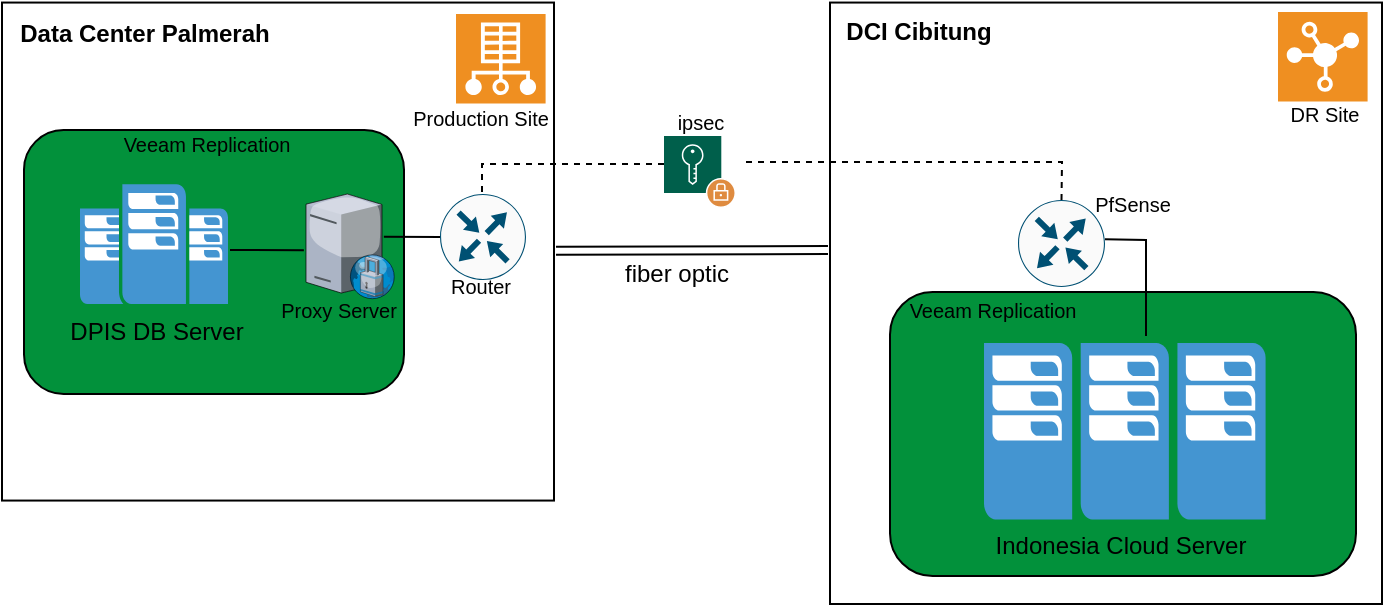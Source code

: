 <mxfile version="20.2.7" type="github">
  <diagram id="gJglTT8E4WTCVQhx8afm" name="Page-1">
    <mxGraphModel dx="918" dy="505" grid="0" gridSize="10" guides="1" tooltips="1" connect="1" arrows="1" fold="1" page="1" pageScale="1" pageWidth="850" pageHeight="1100" math="0" shadow="0">
      <root>
        <mxCell id="0" />
        <mxCell id="1" parent="0" />
        <mxCell id="0rOF9EZ3HCnSU4P0p_L--8" value="" style="rounded=0;whiteSpace=wrap;html=1;" parent="1" vertex="1">
          <mxGeometry x="78" y="697.28" width="276" height="249" as="geometry" />
        </mxCell>
        <mxCell id="0rOF9EZ3HCnSU4P0p_L--9" value="&lt;b&gt;Data Center Palmerah&lt;/b&gt;" style="text;html=1;resizable=0;autosize=1;align=center;verticalAlign=middle;points=[];fillColor=none;strokeColor=none;rounded=0;" parent="1" vertex="1">
          <mxGeometry x="77" y="700" width="143" height="26" as="geometry" />
        </mxCell>
        <mxCell id="0rOF9EZ3HCnSU4P0p_L--10" value="" style="rounded=0;whiteSpace=wrap;html=1;" parent="1" vertex="1">
          <mxGeometry x="492" y="697.28" width="276" height="300.72" as="geometry" />
        </mxCell>
        <mxCell id="0rOF9EZ3HCnSU4P0p_L--13" value="&lt;b&gt;DCI Cibitung&lt;/b&gt;" style="text;html=1;resizable=0;autosize=1;align=center;verticalAlign=middle;points=[];fillColor=none;strokeColor=none;rounded=0;" parent="1" vertex="1">
          <mxGeometry x="490" y="699.28" width="91" height="26" as="geometry" />
        </mxCell>
        <mxCell id="0rOF9EZ3HCnSU4P0p_L--15" value="" style="pointerEvents=1;shadow=0;dashed=0;html=1;strokeColor=none;fillColor=#EF8F21;labelPosition=center;verticalLabelPosition=bottom;verticalAlign=top;align=center;outlineConnect=0;shape=mxgraph.veeam.dr_site;" parent="1" vertex="1">
          <mxGeometry x="716" y="702" width="44.8" height="44.8" as="geometry" />
        </mxCell>
        <mxCell id="0rOF9EZ3HCnSU4P0p_L--16" value="" style="pointerEvents=1;shadow=0;dashed=0;html=1;strokeColor=none;fillColor=#EF8F21;labelPosition=center;verticalLabelPosition=bottom;verticalAlign=top;align=center;outlineConnect=0;shape=mxgraph.veeam.production_site;" parent="1" vertex="1">
          <mxGeometry x="305" y="703" width="44.8" height="44.8" as="geometry" />
        </mxCell>
        <mxCell id="0rOF9EZ3HCnSU4P0p_L--21" value="fiber optic" style="text;html=1;resizable=0;autosize=1;align=center;verticalAlign=middle;points=[];fillColor=none;strokeColor=none;rounded=0;" parent="1" vertex="1">
          <mxGeometry x="380" y="820" width="70" height="26" as="geometry" />
        </mxCell>
        <mxCell id="0rOF9EZ3HCnSU4P0p_L--22" value="" style="shape=link;html=1;rounded=0;" parent="1" edge="1">
          <mxGeometry width="100" relative="1" as="geometry">
            <mxPoint x="355" y="821.387" as="sourcePoint" />
            <mxPoint x="491" y="821" as="targetPoint" />
          </mxGeometry>
        </mxCell>
        <mxCell id="0rOF9EZ3HCnSU4P0p_L--23" value="" style="sketch=0;pointerEvents=1;shadow=0;dashed=0;html=1;strokeColor=none;fillColor=#005F4B;labelPosition=center;verticalLabelPosition=bottom;verticalAlign=top;align=center;outlineConnect=0;shape=mxgraph.veeam2.encryption_key;" parent="1" vertex="1">
          <mxGeometry x="409" y="764" width="36" height="36" as="geometry" />
        </mxCell>
        <mxCell id="0rOF9EZ3HCnSU4P0p_L--24" value="" style="sketch=0;points=[[0.5,0,0],[1,0.5,0],[0.5,1,0],[0,0.5,0],[0.145,0.145,0],[0.856,0.145,0],[0.855,0.856,0],[0.145,0.855,0]];verticalLabelPosition=bottom;html=1;verticalAlign=top;aspect=fixed;align=center;pointerEvents=1;shape=mxgraph.cisco19.rect;prIcon=router;fillColor=#FAFAFA;strokeColor=#005073;" parent="1" vertex="1">
          <mxGeometry x="297" y="793" width="43" height="43" as="geometry" />
        </mxCell>
        <mxCell id="0rOF9EZ3HCnSU4P0p_L--27" value="" style="endArrow=none;dashed=1;html=1;rounded=0;" parent="1" edge="1">
          <mxGeometry width="50" height="50" relative="1" as="geometry">
            <mxPoint x="318" y="792" as="sourcePoint" />
            <mxPoint x="409" y="778" as="targetPoint" />
            <Array as="points">
              <mxPoint x="318" y="778" />
            </Array>
          </mxGeometry>
        </mxCell>
        <mxCell id="0rOF9EZ3HCnSU4P0p_L--28" value="" style="endArrow=none;dashed=1;html=1;rounded=0;exitX=0.5;exitY=0;exitDx=0;exitDy=0;exitPerimeter=0;" parent="1" source="0rOF9EZ3HCnSU4P0p_L--26" edge="1">
          <mxGeometry width="50" height="50" relative="1" as="geometry">
            <mxPoint x="305.5" y="806" as="sourcePoint" />
            <mxPoint x="448" y="777" as="targetPoint" />
            <Array as="points">
              <mxPoint x="608" y="777" />
            </Array>
          </mxGeometry>
        </mxCell>
        <mxCell id="0rOF9EZ3HCnSU4P0p_L--33" value="&lt;font style=&quot;font-size: 10px;&quot;&gt;Production Site&lt;/font&gt;" style="text;html=1;resizable=0;autosize=1;align=center;verticalAlign=middle;points=[];fillColor=none;strokeColor=none;rounded=0;" parent="1" vertex="1">
          <mxGeometry x="274" y="742" width="86" height="26" as="geometry" />
        </mxCell>
        <mxCell id="0rOF9EZ3HCnSU4P0p_L--34" value="&lt;font style=&quot;font-size: 10px;&quot;&gt;DR Site&lt;/font&gt;" style="text;html=1;resizable=0;autosize=1;align=center;verticalAlign=middle;points=[];fillColor=none;strokeColor=none;rounded=0;" parent="1" vertex="1">
          <mxGeometry x="713.4" y="740" width="52" height="26" as="geometry" />
        </mxCell>
        <mxCell id="0rOF9EZ3HCnSU4P0p_L--36" value="" style="rounded=1;whiteSpace=wrap;html=1;fontSize=10;fillColor=#02913B;" parent="1" vertex="1">
          <mxGeometry x="89" y="761" width="190" height="132" as="geometry" />
        </mxCell>
        <mxCell id="0rOF9EZ3HCnSU4P0p_L--7" value="DPIS DB Server" style="text;html=1;resizable=0;autosize=1;align=center;verticalAlign=middle;points=[];fillColor=none;strokeColor=none;rounded=0;" parent="1" vertex="1">
          <mxGeometry x="102.0" y="849" width="105" height="26" as="geometry" />
        </mxCell>
        <mxCell id="0rOF9EZ3HCnSU4P0p_L--37" value="&lt;font style=&quot;font-size: 10px;&quot;&gt;Veeam Replication&lt;/font&gt;" style="text;html=1;resizable=0;autosize=1;align=center;verticalAlign=middle;points=[];fillColor=none;strokeColor=none;rounded=0;" parent="1" vertex="1">
          <mxGeometry x="129" y="755" width="101" height="26" as="geometry" />
        </mxCell>
        <mxCell id="0rOF9EZ3HCnSU4P0p_L--38" value="" style="rounded=1;whiteSpace=wrap;html=1;fontSize=10;fillColor=#02913B;" parent="1" vertex="1">
          <mxGeometry x="522" y="842" width="233" height="142" as="geometry" />
        </mxCell>
        <mxCell id="0rOF9EZ3HCnSU4P0p_L--39" value="&lt;font style=&quot;font-size: 10px;&quot;&gt;Veeam Replication&lt;/font&gt;" style="text;html=1;resizable=0;autosize=1;align=center;verticalAlign=middle;points=[];fillColor=none;strokeColor=none;rounded=0;" parent="1" vertex="1">
          <mxGeometry x="522" y="838.14" width="101" height="26" as="geometry" />
        </mxCell>
        <mxCell id="0rOF9EZ3HCnSU4P0p_L--18" value="" style="pointerEvents=1;shadow=0;dashed=0;html=1;strokeColor=none;fillColor=#4495D1;labelPosition=center;verticalLabelPosition=bottom;verticalAlign=top;align=center;outlineConnect=0;shape=mxgraph.veeam.cluster;" parent="1" vertex="1">
          <mxGeometry x="569" y="867.54" width="140.8" height="88.2" as="geometry" />
        </mxCell>
        <mxCell id="0rOF9EZ3HCnSU4P0p_L--32" value="" style="endArrow=none;html=1;rounded=0;exitX=0.983;exitY=0.452;exitDx=0;exitDy=0;exitPerimeter=0;" parent="1" edge="1">
          <mxGeometry width="50" height="50" relative="1" as="geometry">
            <mxPoint x="629.497" y="815.649" as="sourcePoint" />
            <mxPoint x="650" y="864" as="targetPoint" />
            <Array as="points">
              <mxPoint x="650" y="816" />
            </Array>
          </mxGeometry>
        </mxCell>
        <mxCell id="0rOF9EZ3HCnSU4P0p_L--26" value="" style="sketch=0;points=[[0.5,0,0],[1,0.5,0],[0.5,1,0],[0,0.5,0],[0.145,0.145,0],[0.856,0.145,0],[0.855,0.856,0],[0.145,0.855,0]];verticalLabelPosition=bottom;html=1;verticalAlign=top;aspect=fixed;align=center;pointerEvents=1;shape=mxgraph.cisco19.rect;prIcon=router;fillColor=#FAFAFA;strokeColor=#005073;" parent="1" vertex="1">
          <mxGeometry x="586" y="796" width="43.5" height="43.5" as="geometry" />
        </mxCell>
        <mxCell id="0rOF9EZ3HCnSU4P0p_L--19" value="Indonesia Cloud Server" style="text;html=1;resizable=0;autosize=1;align=center;verticalAlign=middle;points=[];fillColor=none;strokeColor=none;rounded=0;" parent="1" vertex="1">
          <mxGeometry x="565" y="955.74" width="143" height="26" as="geometry" />
        </mxCell>
        <mxCell id="0rOF9EZ3HCnSU4P0p_L--40" value="&lt;font style=&quot;font-size: 10px;&quot;&gt;Router&lt;/font&gt;" style="text;html=1;resizable=0;autosize=1;align=center;verticalAlign=middle;points=[];fillColor=none;strokeColor=none;rounded=0;" parent="1" vertex="1">
          <mxGeometry x="293" y="826" width="48" height="26" as="geometry" />
        </mxCell>
        <mxCell id="0rOF9EZ3HCnSU4P0p_L--41" value="&lt;font style=&quot;font-size: 10px;&quot;&gt;PfSense&lt;/font&gt;" style="text;html=1;resizable=0;autosize=1;align=center;verticalAlign=middle;points=[];fillColor=none;strokeColor=none;rounded=0;" parent="1" vertex="1">
          <mxGeometry x="615.4" y="785" width="56" height="26" as="geometry" />
        </mxCell>
        <mxCell id="0rOF9EZ3HCnSU4P0p_L--42" value="&lt;font style=&quot;font-size: 10px;&quot;&gt;ipsec&lt;/font&gt;" style="text;html=1;resizable=0;autosize=1;align=center;verticalAlign=middle;points=[];fillColor=none;strokeColor=none;rounded=0;" parent="1" vertex="1">
          <mxGeometry x="406.5" y="744" width="41" height="26" as="geometry" />
        </mxCell>
        <mxCell id="y_x32BOwKbOeCwtyMYvB-2" value="" style="pointerEvents=1;shadow=0;dashed=0;html=1;strokeColor=none;fillColor=#4495D1;labelPosition=center;verticalLabelPosition=bottom;verticalAlign=top;align=center;outlineConnect=0;shape=mxgraph.veeam.data_center;" vertex="1" parent="1">
          <mxGeometry x="117" y="788.14" width="74" height="59.86" as="geometry" />
        </mxCell>
        <mxCell id="y_x32BOwKbOeCwtyMYvB-3" value="" style="endArrow=none;html=1;rounded=0;entryX=-0.024;entryY=0.537;entryDx=0;entryDy=0;entryPerimeter=0;" edge="1" parent="1" target="y_x32BOwKbOeCwtyMYvB-5">
          <mxGeometry width="50" height="50" relative="1" as="geometry">
            <mxPoint x="192" y="821" as="sourcePoint" />
            <mxPoint x="221.818" y="821.218" as="targetPoint" />
          </mxGeometry>
        </mxCell>
        <mxCell id="y_x32BOwKbOeCwtyMYvB-4" value="&lt;font style=&quot;font-size: 10px;&quot;&gt;Proxy Server&lt;/font&gt;" style="text;html=1;resizable=0;autosize=1;align=center;verticalAlign=middle;points=[];fillColor=none;strokeColor=none;rounded=0;" vertex="1" parent="1">
          <mxGeometry x="208" y="838.14" width="76" height="26" as="geometry" />
        </mxCell>
        <mxCell id="y_x32BOwKbOeCwtyMYvB-5" value="" style="verticalLabelPosition=bottom;sketch=0;aspect=fixed;html=1;verticalAlign=top;strokeColor=none;align=center;outlineConnect=0;shape=mxgraph.citrix.proxy_server;" vertex="1" parent="1">
          <mxGeometry x="230" y="793" width="44.5" height="52.35" as="geometry" />
        </mxCell>
        <mxCell id="0rOF9EZ3HCnSU4P0p_L--30" value="" style="endArrow=none;html=1;rounded=0;entryX=0;entryY=0.5;entryDx=0;entryDy=0;entryPerimeter=0;exitX=0.875;exitY=0.409;exitDx=0;exitDy=0;exitPerimeter=0;" parent="1" edge="1">
          <mxGeometry width="50" height="50" relative="1" as="geometry">
            <mxPoint x="268.938" y="814.411" as="sourcePoint" />
            <mxPoint x="297" y="814.5" as="targetPoint" />
          </mxGeometry>
        </mxCell>
      </root>
    </mxGraphModel>
  </diagram>
</mxfile>
